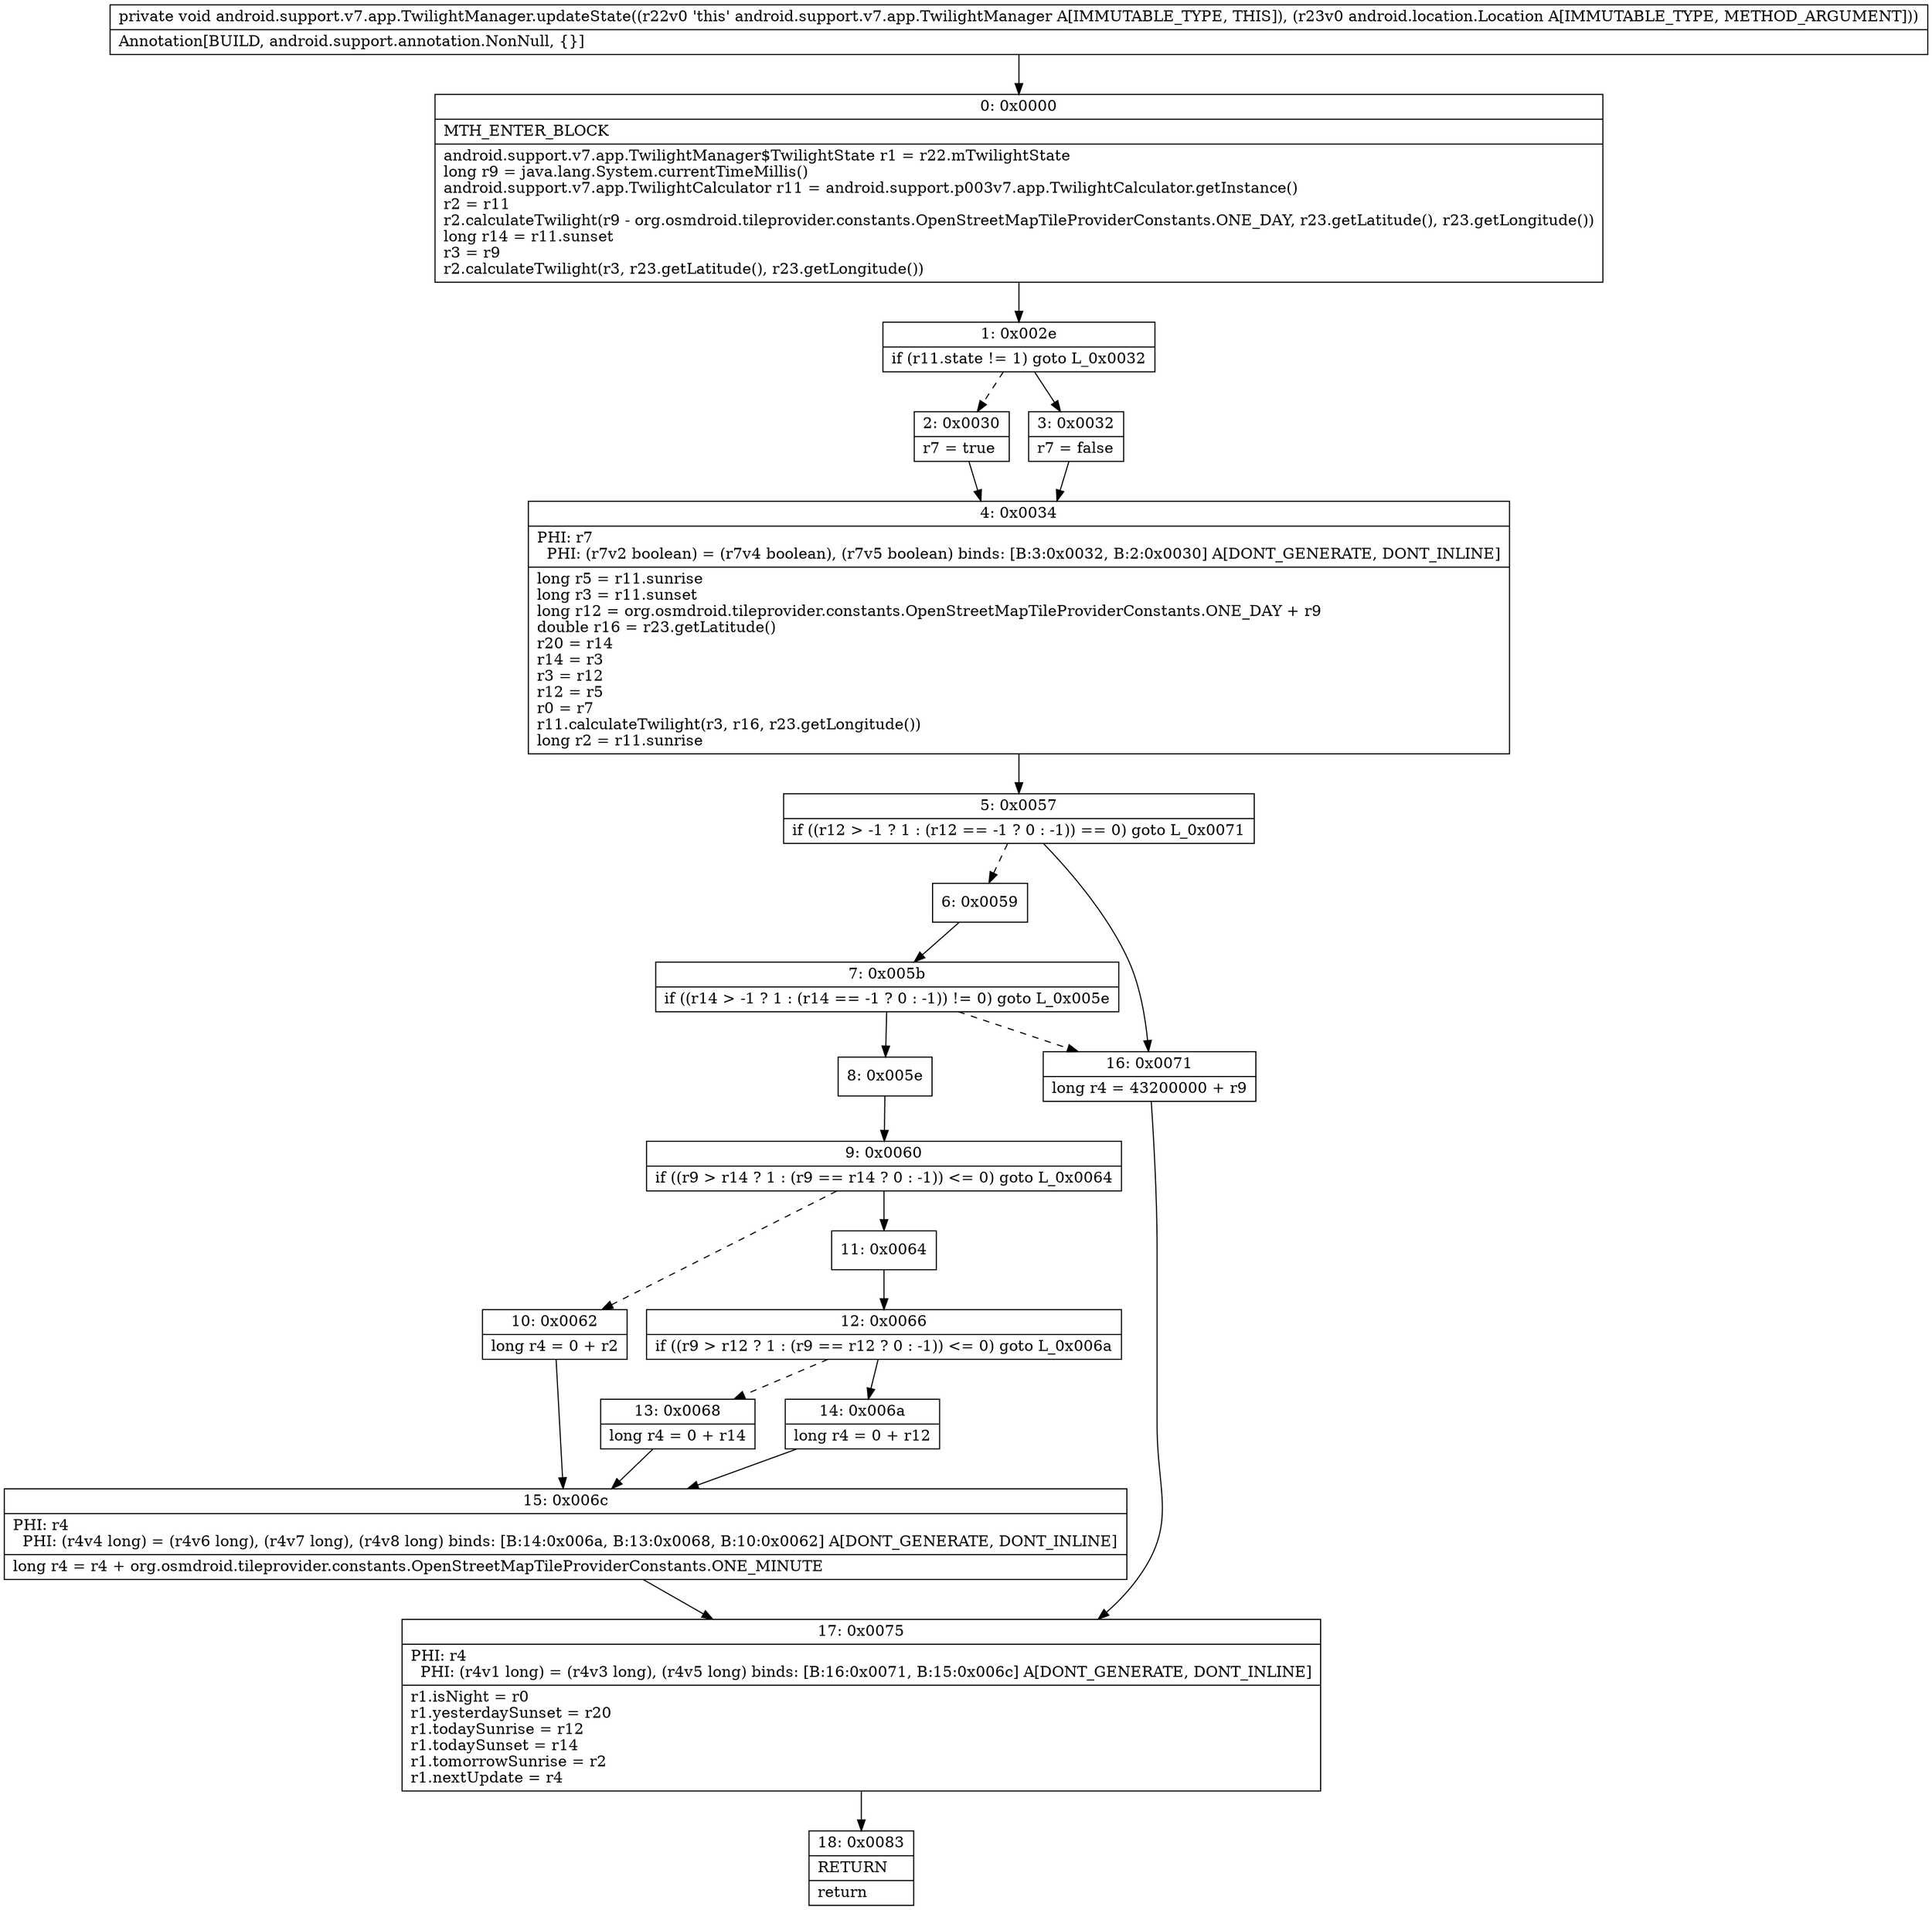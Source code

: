 digraph "CFG forandroid.support.v7.app.TwilightManager.updateState(Landroid\/location\/Location;)V" {
Node_0 [shape=record,label="{0\:\ 0x0000|MTH_ENTER_BLOCK\l|android.support.v7.app.TwilightManager$TwilightState r1 = r22.mTwilightState\llong r9 = java.lang.System.currentTimeMillis()\landroid.support.v7.app.TwilightCalculator r11 = android.support.p003v7.app.TwilightCalculator.getInstance()\lr2 = r11\lr2.calculateTwilight(r9 \- org.osmdroid.tileprovider.constants.OpenStreetMapTileProviderConstants.ONE_DAY, r23.getLatitude(), r23.getLongitude())\llong r14 = r11.sunset\lr3 = r9\lr2.calculateTwilight(r3, r23.getLatitude(), r23.getLongitude())\l}"];
Node_1 [shape=record,label="{1\:\ 0x002e|if (r11.state != 1) goto L_0x0032\l}"];
Node_2 [shape=record,label="{2\:\ 0x0030|r7 = true\l}"];
Node_3 [shape=record,label="{3\:\ 0x0032|r7 = false\l}"];
Node_4 [shape=record,label="{4\:\ 0x0034|PHI: r7 \l  PHI: (r7v2 boolean) = (r7v4 boolean), (r7v5 boolean) binds: [B:3:0x0032, B:2:0x0030] A[DONT_GENERATE, DONT_INLINE]\l|long r5 = r11.sunrise\llong r3 = r11.sunset\llong r12 = org.osmdroid.tileprovider.constants.OpenStreetMapTileProviderConstants.ONE_DAY + r9\ldouble r16 = r23.getLatitude()\lr20 = r14\lr14 = r3\lr3 = r12\lr12 = r5\lr0 = r7\lr11.calculateTwilight(r3, r16, r23.getLongitude())\llong r2 = r11.sunrise\l}"];
Node_5 [shape=record,label="{5\:\ 0x0057|if ((r12 \> \-1 ? 1 : (r12 == \-1 ? 0 : \-1)) == 0) goto L_0x0071\l}"];
Node_6 [shape=record,label="{6\:\ 0x0059}"];
Node_7 [shape=record,label="{7\:\ 0x005b|if ((r14 \> \-1 ? 1 : (r14 == \-1 ? 0 : \-1)) != 0) goto L_0x005e\l}"];
Node_8 [shape=record,label="{8\:\ 0x005e}"];
Node_9 [shape=record,label="{9\:\ 0x0060|if ((r9 \> r14 ? 1 : (r9 == r14 ? 0 : \-1)) \<= 0) goto L_0x0064\l}"];
Node_10 [shape=record,label="{10\:\ 0x0062|long r4 = 0 + r2\l}"];
Node_11 [shape=record,label="{11\:\ 0x0064}"];
Node_12 [shape=record,label="{12\:\ 0x0066|if ((r9 \> r12 ? 1 : (r9 == r12 ? 0 : \-1)) \<= 0) goto L_0x006a\l}"];
Node_13 [shape=record,label="{13\:\ 0x0068|long r4 = 0 + r14\l}"];
Node_14 [shape=record,label="{14\:\ 0x006a|long r4 = 0 + r12\l}"];
Node_15 [shape=record,label="{15\:\ 0x006c|PHI: r4 \l  PHI: (r4v4 long) = (r4v6 long), (r4v7 long), (r4v8 long) binds: [B:14:0x006a, B:13:0x0068, B:10:0x0062] A[DONT_GENERATE, DONT_INLINE]\l|long r4 = r4 + org.osmdroid.tileprovider.constants.OpenStreetMapTileProviderConstants.ONE_MINUTE\l}"];
Node_16 [shape=record,label="{16\:\ 0x0071|long r4 = 43200000 + r9\l}"];
Node_17 [shape=record,label="{17\:\ 0x0075|PHI: r4 \l  PHI: (r4v1 long) = (r4v3 long), (r4v5 long) binds: [B:16:0x0071, B:15:0x006c] A[DONT_GENERATE, DONT_INLINE]\l|r1.isNight = r0\lr1.yesterdaySunset = r20\lr1.todaySunrise = r12\lr1.todaySunset = r14\lr1.tomorrowSunrise = r2\lr1.nextUpdate = r4\l}"];
Node_18 [shape=record,label="{18\:\ 0x0083|RETURN\l|return\l}"];
MethodNode[shape=record,label="{private void android.support.v7.app.TwilightManager.updateState((r22v0 'this' android.support.v7.app.TwilightManager A[IMMUTABLE_TYPE, THIS]), (r23v0 android.location.Location A[IMMUTABLE_TYPE, METHOD_ARGUMENT]))  | Annotation[BUILD, android.support.annotation.NonNull, \{\}]\l}"];
MethodNode -> Node_0;
Node_0 -> Node_1;
Node_1 -> Node_2[style=dashed];
Node_1 -> Node_3;
Node_2 -> Node_4;
Node_3 -> Node_4;
Node_4 -> Node_5;
Node_5 -> Node_6[style=dashed];
Node_5 -> Node_16;
Node_6 -> Node_7;
Node_7 -> Node_8;
Node_7 -> Node_16[style=dashed];
Node_8 -> Node_9;
Node_9 -> Node_10[style=dashed];
Node_9 -> Node_11;
Node_10 -> Node_15;
Node_11 -> Node_12;
Node_12 -> Node_13[style=dashed];
Node_12 -> Node_14;
Node_13 -> Node_15;
Node_14 -> Node_15;
Node_15 -> Node_17;
Node_16 -> Node_17;
Node_17 -> Node_18;
}

